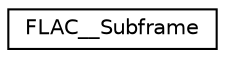 digraph "Graphical Class Hierarchy"
{
 // LATEX_PDF_SIZE
  edge [fontname="Helvetica",fontsize="10",labelfontname="Helvetica",labelfontsize="10"];
  node [fontname="Helvetica",fontsize="10",shape=record];
  rankdir="LR";
  Node0 [label="FLAC__Subframe",height=0.2,width=0.4,color="black", fillcolor="white", style="filled",URL="$d1/de8/structFLAC____Subframe.html",tooltip=" "];
}
